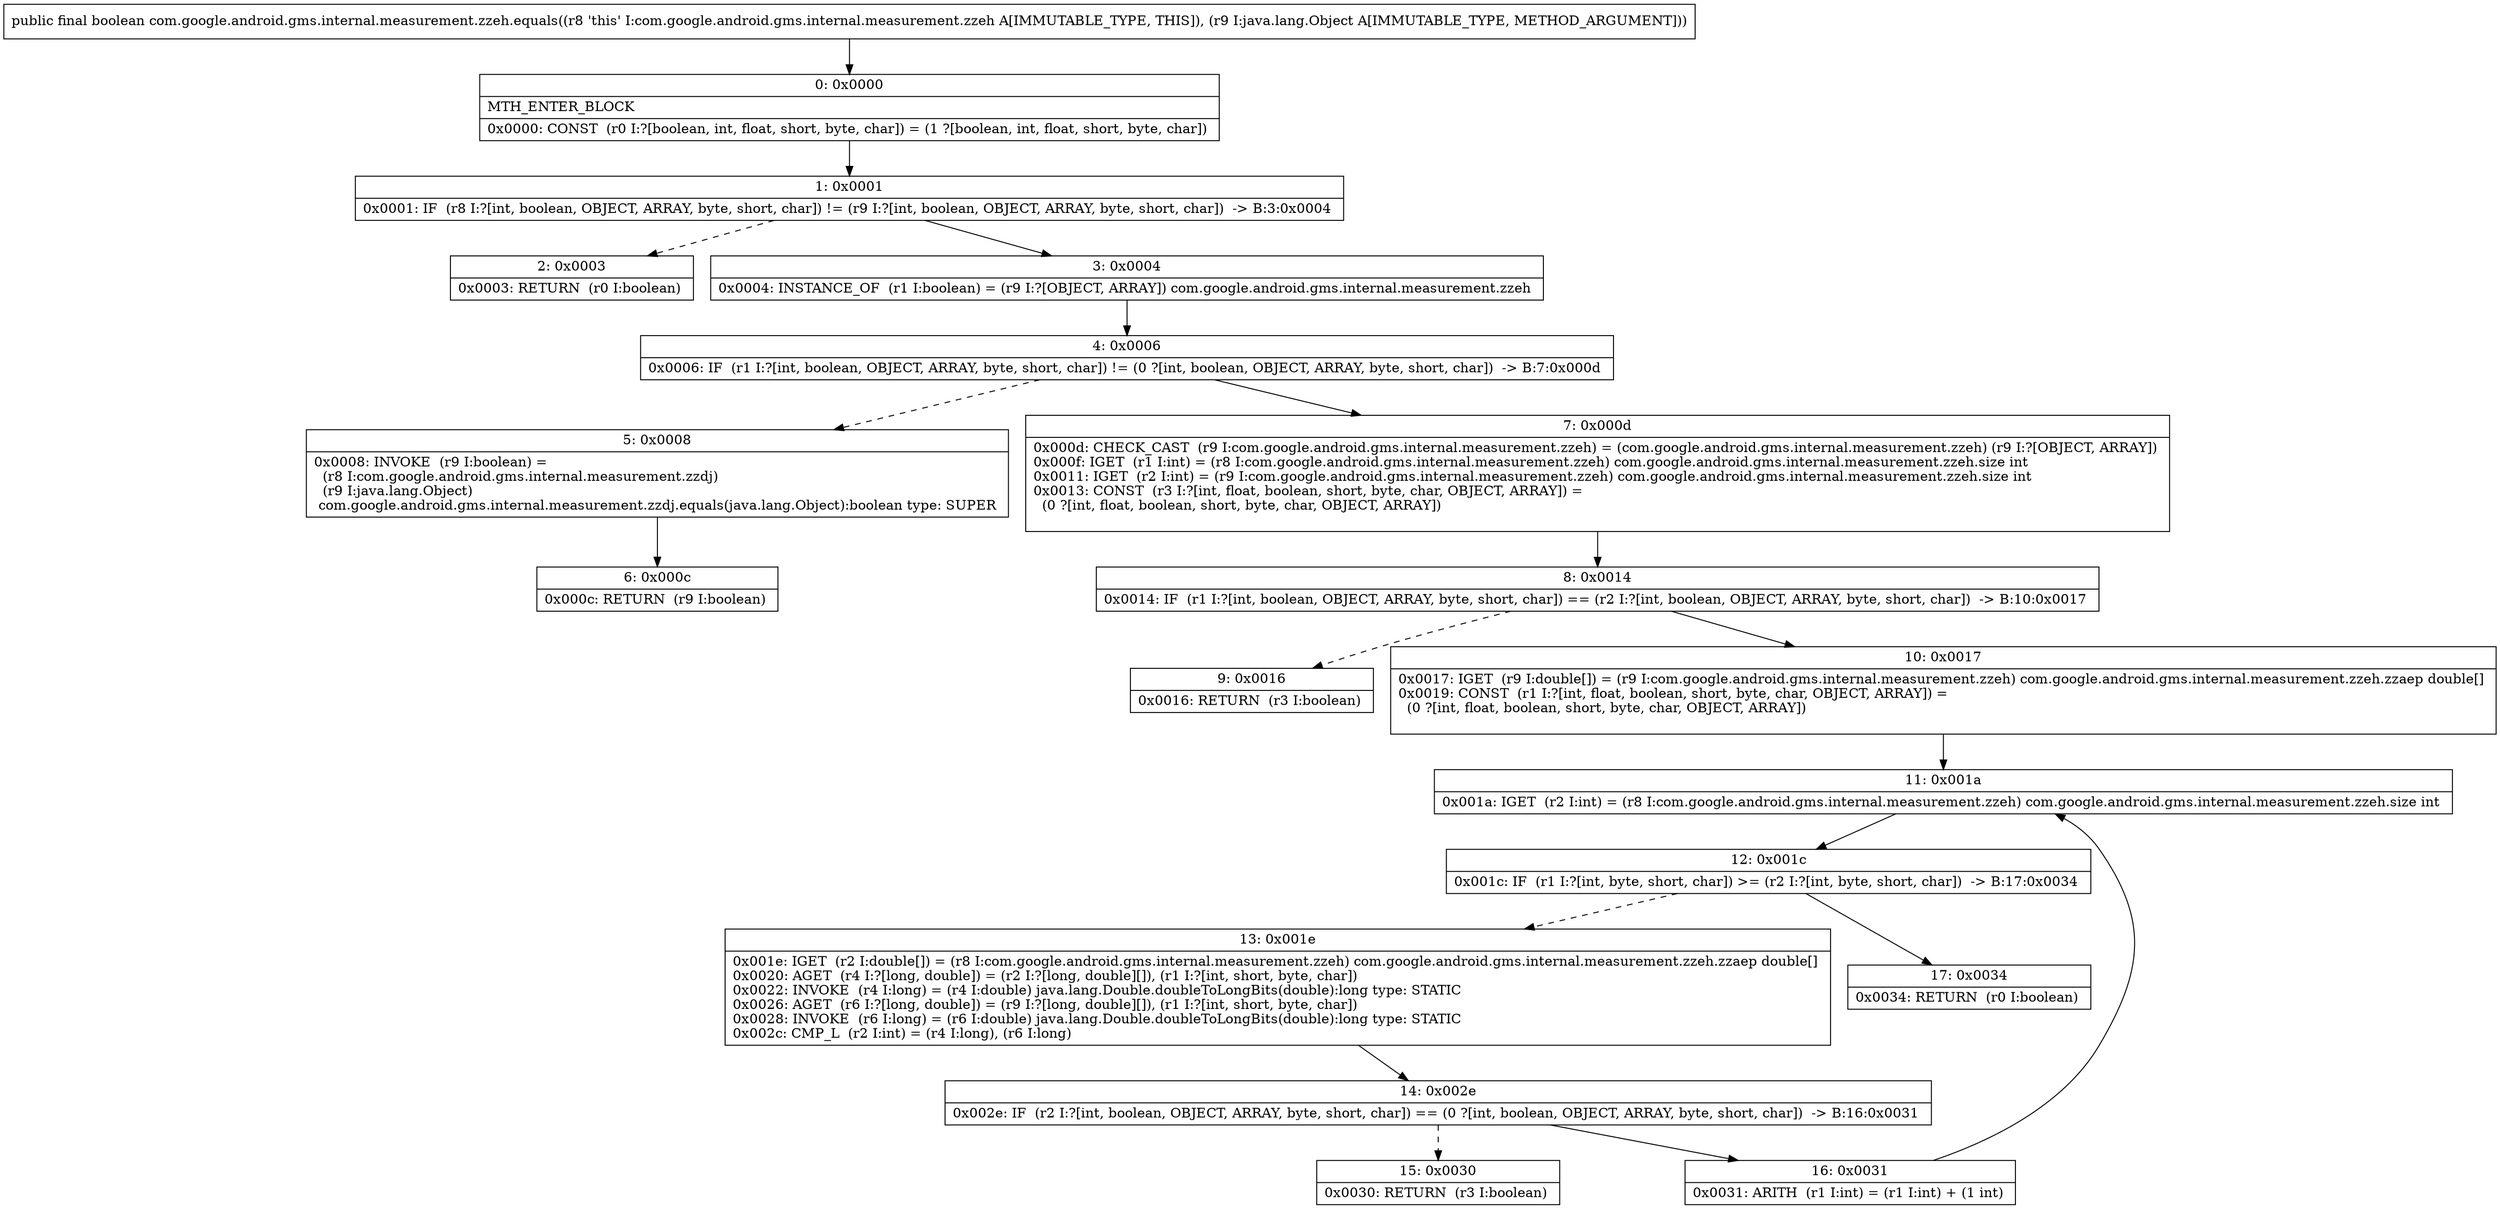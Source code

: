 digraph "CFG forcom.google.android.gms.internal.measurement.zzeh.equals(Ljava\/lang\/Object;)Z" {
Node_0 [shape=record,label="{0\:\ 0x0000|MTH_ENTER_BLOCK\l|0x0000: CONST  (r0 I:?[boolean, int, float, short, byte, char]) = (1 ?[boolean, int, float, short, byte, char]) \l}"];
Node_1 [shape=record,label="{1\:\ 0x0001|0x0001: IF  (r8 I:?[int, boolean, OBJECT, ARRAY, byte, short, char]) != (r9 I:?[int, boolean, OBJECT, ARRAY, byte, short, char])  \-\> B:3:0x0004 \l}"];
Node_2 [shape=record,label="{2\:\ 0x0003|0x0003: RETURN  (r0 I:boolean) \l}"];
Node_3 [shape=record,label="{3\:\ 0x0004|0x0004: INSTANCE_OF  (r1 I:boolean) = (r9 I:?[OBJECT, ARRAY]) com.google.android.gms.internal.measurement.zzeh \l}"];
Node_4 [shape=record,label="{4\:\ 0x0006|0x0006: IF  (r1 I:?[int, boolean, OBJECT, ARRAY, byte, short, char]) != (0 ?[int, boolean, OBJECT, ARRAY, byte, short, char])  \-\> B:7:0x000d \l}"];
Node_5 [shape=record,label="{5\:\ 0x0008|0x0008: INVOKE  (r9 I:boolean) = \l  (r8 I:com.google.android.gms.internal.measurement.zzdj)\l  (r9 I:java.lang.Object)\l com.google.android.gms.internal.measurement.zzdj.equals(java.lang.Object):boolean type: SUPER \l}"];
Node_6 [shape=record,label="{6\:\ 0x000c|0x000c: RETURN  (r9 I:boolean) \l}"];
Node_7 [shape=record,label="{7\:\ 0x000d|0x000d: CHECK_CAST  (r9 I:com.google.android.gms.internal.measurement.zzeh) = (com.google.android.gms.internal.measurement.zzeh) (r9 I:?[OBJECT, ARRAY]) \l0x000f: IGET  (r1 I:int) = (r8 I:com.google.android.gms.internal.measurement.zzeh) com.google.android.gms.internal.measurement.zzeh.size int \l0x0011: IGET  (r2 I:int) = (r9 I:com.google.android.gms.internal.measurement.zzeh) com.google.android.gms.internal.measurement.zzeh.size int \l0x0013: CONST  (r3 I:?[int, float, boolean, short, byte, char, OBJECT, ARRAY]) = \l  (0 ?[int, float, boolean, short, byte, char, OBJECT, ARRAY])\l \l}"];
Node_8 [shape=record,label="{8\:\ 0x0014|0x0014: IF  (r1 I:?[int, boolean, OBJECT, ARRAY, byte, short, char]) == (r2 I:?[int, boolean, OBJECT, ARRAY, byte, short, char])  \-\> B:10:0x0017 \l}"];
Node_9 [shape=record,label="{9\:\ 0x0016|0x0016: RETURN  (r3 I:boolean) \l}"];
Node_10 [shape=record,label="{10\:\ 0x0017|0x0017: IGET  (r9 I:double[]) = (r9 I:com.google.android.gms.internal.measurement.zzeh) com.google.android.gms.internal.measurement.zzeh.zzaep double[] \l0x0019: CONST  (r1 I:?[int, float, boolean, short, byte, char, OBJECT, ARRAY]) = \l  (0 ?[int, float, boolean, short, byte, char, OBJECT, ARRAY])\l \l}"];
Node_11 [shape=record,label="{11\:\ 0x001a|0x001a: IGET  (r2 I:int) = (r8 I:com.google.android.gms.internal.measurement.zzeh) com.google.android.gms.internal.measurement.zzeh.size int \l}"];
Node_12 [shape=record,label="{12\:\ 0x001c|0x001c: IF  (r1 I:?[int, byte, short, char]) \>= (r2 I:?[int, byte, short, char])  \-\> B:17:0x0034 \l}"];
Node_13 [shape=record,label="{13\:\ 0x001e|0x001e: IGET  (r2 I:double[]) = (r8 I:com.google.android.gms.internal.measurement.zzeh) com.google.android.gms.internal.measurement.zzeh.zzaep double[] \l0x0020: AGET  (r4 I:?[long, double]) = (r2 I:?[long, double][]), (r1 I:?[int, short, byte, char]) \l0x0022: INVOKE  (r4 I:long) = (r4 I:double) java.lang.Double.doubleToLongBits(double):long type: STATIC \l0x0026: AGET  (r6 I:?[long, double]) = (r9 I:?[long, double][]), (r1 I:?[int, short, byte, char]) \l0x0028: INVOKE  (r6 I:long) = (r6 I:double) java.lang.Double.doubleToLongBits(double):long type: STATIC \l0x002c: CMP_L  (r2 I:int) = (r4 I:long), (r6 I:long) \l}"];
Node_14 [shape=record,label="{14\:\ 0x002e|0x002e: IF  (r2 I:?[int, boolean, OBJECT, ARRAY, byte, short, char]) == (0 ?[int, boolean, OBJECT, ARRAY, byte, short, char])  \-\> B:16:0x0031 \l}"];
Node_15 [shape=record,label="{15\:\ 0x0030|0x0030: RETURN  (r3 I:boolean) \l}"];
Node_16 [shape=record,label="{16\:\ 0x0031|0x0031: ARITH  (r1 I:int) = (r1 I:int) + (1 int) \l}"];
Node_17 [shape=record,label="{17\:\ 0x0034|0x0034: RETURN  (r0 I:boolean) \l}"];
MethodNode[shape=record,label="{public final boolean com.google.android.gms.internal.measurement.zzeh.equals((r8 'this' I:com.google.android.gms.internal.measurement.zzeh A[IMMUTABLE_TYPE, THIS]), (r9 I:java.lang.Object A[IMMUTABLE_TYPE, METHOD_ARGUMENT])) }"];
MethodNode -> Node_0;
Node_0 -> Node_1;
Node_1 -> Node_2[style=dashed];
Node_1 -> Node_3;
Node_3 -> Node_4;
Node_4 -> Node_5[style=dashed];
Node_4 -> Node_7;
Node_5 -> Node_6;
Node_7 -> Node_8;
Node_8 -> Node_9[style=dashed];
Node_8 -> Node_10;
Node_10 -> Node_11;
Node_11 -> Node_12;
Node_12 -> Node_13[style=dashed];
Node_12 -> Node_17;
Node_13 -> Node_14;
Node_14 -> Node_15[style=dashed];
Node_14 -> Node_16;
Node_16 -> Node_11;
}

